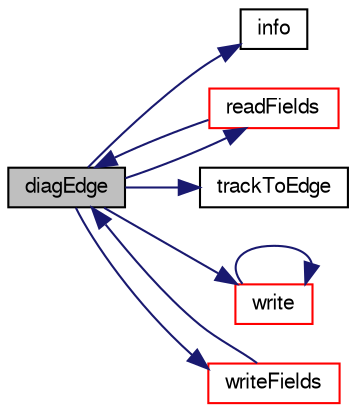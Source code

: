 digraph "diagEdge"
{
  bgcolor="transparent";
  edge [fontname="FreeSans",fontsize="10",labelfontname="FreeSans",labelfontsize="10"];
  node [fontname="FreeSans",fontsize="10",shape=record];
  rankdir="LR";
  Node767 [label="diagEdge",height=0.2,width=0.4,color="black", fillcolor="grey75", style="filled", fontcolor="black"];
  Node767 -> Node768 [color="midnightblue",fontsize="10",style="solid",fontname="FreeSans"];
  Node768 [label="info",height=0.2,width=0.4,color="black",URL="$a28794.html#a9966310f3fcf32a9ab0634e67ff85416",tooltip="Return info proxy. "];
  Node767 -> Node769 [color="midnightblue",fontsize="10",style="solid",fontname="FreeSans"];
  Node769 [label="readFields",height=0.2,width=0.4,color="red",URL="$a28794.html#aeb3ed2213b2b23bf4544856579583441",tooltip="Read. "];
  Node769 -> Node767 [color="midnightblue",fontsize="10",style="solid",fontname="FreeSans"];
  Node767 -> Node776 [color="midnightblue",fontsize="10",style="solid",fontname="FreeSans"];
  Node776 [label="trackToEdge",height=0.2,width=0.4,color="black",URL="$a28794.html#a692e604ae8e0c97a8922497b53f0238f",tooltip="Equivalent of trackToFace. "];
  Node767 -> Node777 [color="midnightblue",fontsize="10",style="solid",fontname="FreeSans"];
  Node777 [label="write",height=0.2,width=0.4,color="red",URL="$a28794.html#a60fb078e782ce6c02487ba12055d8f16",tooltip="Write the particle data. "];
  Node777 -> Node777 [color="midnightblue",fontsize="10",style="solid",fontname="FreeSans"];
  Node767 -> Node858 [color="midnightblue",fontsize="10",style="solid",fontname="FreeSans"];
  Node858 [label="writeFields",height=0.2,width=0.4,color="red",URL="$a28794.html#a4b6c8e48b13c9a29be2b1141c69b7277",tooltip="Write. "];
  Node858 -> Node767 [color="midnightblue",fontsize="10",style="solid",fontname="FreeSans"];
}
